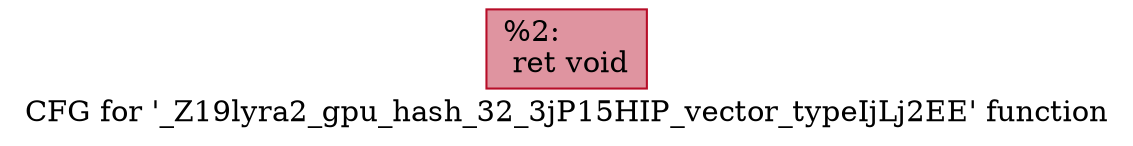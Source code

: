 digraph "CFG for '_Z19lyra2_gpu_hash_32_3jP15HIP_vector_typeIjLj2EE' function" {
	label="CFG for '_Z19lyra2_gpu_hash_32_3jP15HIP_vector_typeIjLj2EE' function";

	Node0x4eb8240 [shape=record,color="#b70d28ff", style=filled, fillcolor="#b70d2870",label="{%2:\l  ret void\l}"];
}
